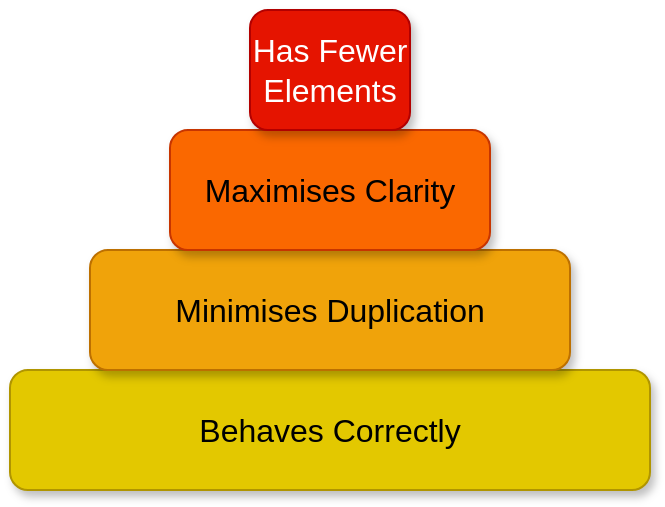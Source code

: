 <mxfile>
    <diagram id="1X1U28SGEwRG3AXpNgfM" name="Page-1">
        <mxGraphModel dx="613" dy="1472" grid="1" gridSize="10" guides="1" tooltips="1" connect="1" arrows="1" fold="1" page="1" pageScale="1" pageWidth="850" pageHeight="1100" math="0" shadow="0">
            <root>
                <mxCell id="0"/>
                <mxCell id="1" parent="0"/>
                <mxCell id="6" value="Behaves Correctly" style="rounded=1;whiteSpace=wrap;html=1;fillColor=#e3c800;strokeColor=#B09500;fontColor=#000000;shadow=1;fontSize=16;" vertex="1" parent="1">
                    <mxGeometry y="180" width="320" height="60" as="geometry"/>
                </mxCell>
                <mxCell id="7" value="Minimises Duplication" style="rounded=1;whiteSpace=wrap;html=1;fillColor=#f0a30a;strokeColor=#BD7000;fontColor=#000000;shadow=1;fontSize=16;" vertex="1" parent="1">
                    <mxGeometry x="40" y="120" width="240" height="60" as="geometry"/>
                </mxCell>
                <mxCell id="8" value="Maximises Clarity" style="rounded=1;whiteSpace=wrap;html=1;fillColor=#fa6800;strokeColor=#C73500;fontColor=#000000;shadow=1;fontSize=16;" vertex="1" parent="1">
                    <mxGeometry x="80" y="60" width="160" height="60" as="geometry"/>
                </mxCell>
                <mxCell id="9" value="Has Fewer Elements" style="rounded=1;whiteSpace=wrap;html=1;fillColor=#e51400;strokeColor=#B20000;fontColor=#ffffff;shadow=1;fontSize=16;" vertex="1" parent="1">
                    <mxGeometry x="120" width="80" height="60" as="geometry"/>
                </mxCell>
            </root>
        </mxGraphModel>
    </diagram>
</mxfile>